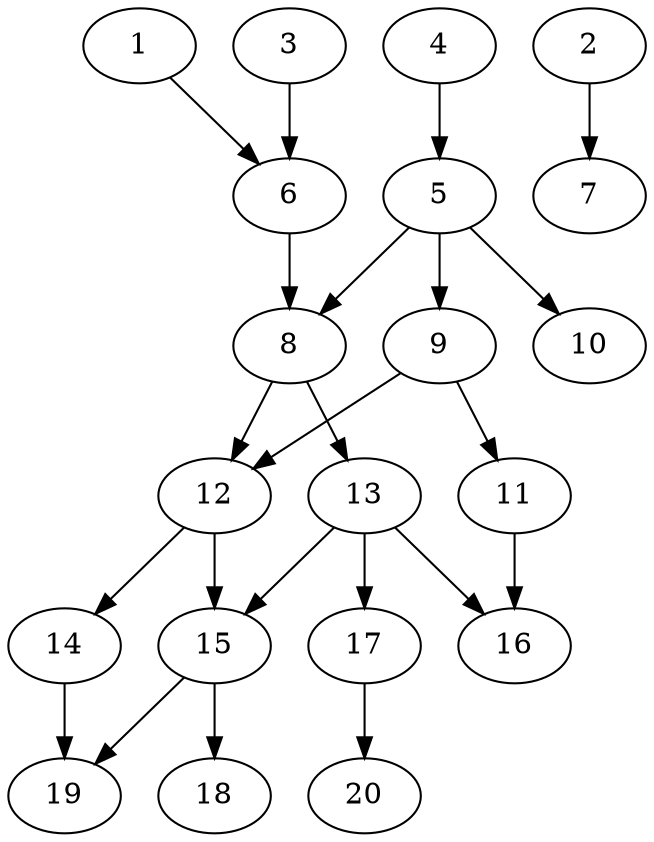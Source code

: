 // DAG automatically generated by daggen at Thu Oct  3 13:58:43 2019
// ./daggen --dot -n 20 --ccr 0.3 --fat 0.5 --regular 0.9 --density 0.6 --mindata 5242880 --maxdata 52428800 
digraph G {
  1 [size="26388480", alpha="0.14", expect_size="7916544"] 
  1 -> 6 [size ="7916544"]
  2 [size="25866240", alpha="0.11", expect_size="7759872"] 
  2 -> 7 [size ="7759872"]
  3 [size="36232533", alpha="0.10", expect_size="10869760"] 
  3 -> 6 [size ="10869760"]
  4 [size="91016533", alpha="0.18", expect_size="27304960"] 
  4 -> 5 [size ="27304960"]
  5 [size="31668907", alpha="0.03", expect_size="9500672"] 
  5 -> 8 [size ="9500672"]
  5 -> 9 [size ="9500672"]
  5 -> 10 [size ="9500672"]
  6 [size="129201493", alpha="0.01", expect_size="38760448"] 
  6 -> 8 [size ="38760448"]
  7 [size="141352960", alpha="0.15", expect_size="42405888"] 
  8 [size="33064960", alpha="0.20", expect_size="9919488"] 
  8 -> 12 [size ="9919488"]
  8 -> 13 [size ="9919488"]
  9 [size="81302187", alpha="0.08", expect_size="24390656"] 
  9 -> 11 [size ="24390656"]
  9 -> 12 [size ="24390656"]
  10 [size="151128747", alpha="0.06", expect_size="45338624"] 
  11 [size="174417920", alpha="0.11", expect_size="52325376"] 
  11 -> 16 [size ="52325376"]
  12 [size="125801813", alpha="0.18", expect_size="37740544"] 
  12 -> 14 [size ="37740544"]
  12 -> 15 [size ="37740544"]
  13 [size="54043307", alpha="0.18", expect_size="16212992"] 
  13 -> 15 [size ="16212992"]
  13 -> 16 [size ="16212992"]
  13 -> 17 [size ="16212992"]
  14 [size="133744640", alpha="0.17", expect_size="40123392"] 
  14 -> 19 [size ="40123392"]
  15 [size="121453227", alpha="0.06", expect_size="36435968"] 
  15 -> 18 [size ="36435968"]
  15 -> 19 [size ="36435968"]
  16 [size="146926933", alpha="0.13", expect_size="44078080"] 
  17 [size="154586453", alpha="0.15", expect_size="46375936"] 
  17 -> 20 [size ="46375936"]
  18 [size="115036160", alpha="0.20", expect_size="34510848"] 
  19 [size="113285120", alpha="0.01", expect_size="33985536"] 
  20 [size="19230720", alpha="0.10", expect_size="5769216"] 
}
